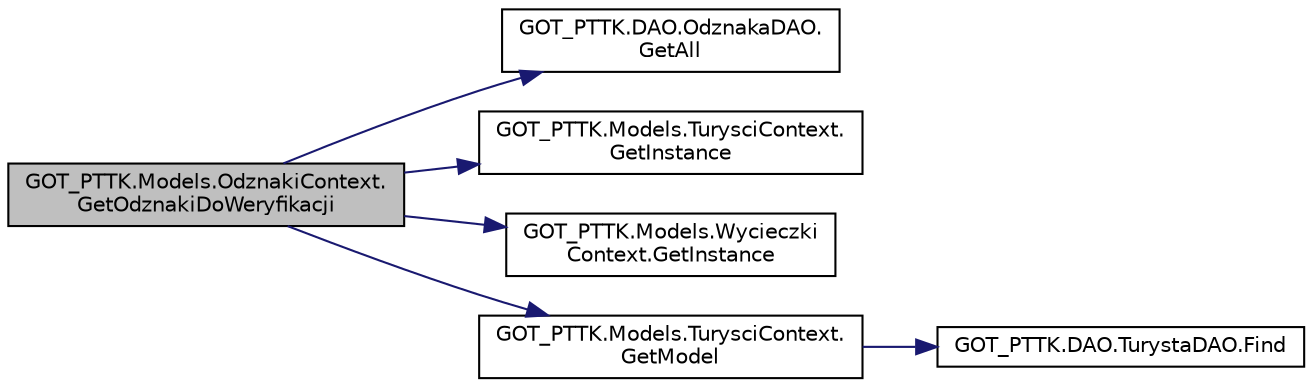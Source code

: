 digraph "GOT_PTTK.Models.OdznakiContext.GetOdznakiDoWeryfikacji"
{
 // INTERACTIVE_SVG=YES
  edge [fontname="Helvetica",fontsize="10",labelfontname="Helvetica",labelfontsize="10"];
  node [fontname="Helvetica",fontsize="10",shape=record];
  rankdir="LR";
  Node21 [label="GOT_PTTK.Models.OdznakiContext.\lGetOdznakiDoWeryfikacji",height=0.2,width=0.4,color="black", fillcolor="grey75", style="filled", fontcolor="black"];
  Node21 -> Node22 [color="midnightblue",fontsize="10",style="solid",fontname="Helvetica"];
  Node22 [label="GOT_PTTK.DAO.OdznakaDAO.\lGetAll",height=0.2,width=0.4,color="black", fillcolor="white", style="filled",URL="$class_g_o_t___p_t_t_k_1_1_d_a_o_1_1_odznaka_d_a_o.html#aaadcceff120a817f2a979a58873a037b"];
  Node21 -> Node23 [color="midnightblue",fontsize="10",style="solid",fontname="Helvetica"];
  Node23 [label="GOT_PTTK.Models.TurysciContext.\lGetInstance",height=0.2,width=0.4,color="black", fillcolor="white", style="filled",URL="$class_g_o_t___p_t_t_k_1_1_models_1_1_turysci_context.html#a976ee508a91989eedc550079534415a9",tooltip="Zwraca instancję klasy - singletonu TurysciContext "];
  Node21 -> Node24 [color="midnightblue",fontsize="10",style="solid",fontname="Helvetica"];
  Node24 [label="GOT_PTTK.Models.Wycieczki\lContext.GetInstance",height=0.2,width=0.4,color="black", fillcolor="white", style="filled",URL="$class_g_o_t___p_t_t_k_1_1_models_1_1_wycieczki_context.html#a66d90717d032d1800ff3309405421704",tooltip="Zwraca instancję klasy - singletonu WycieczkiContext "];
  Node21 -> Node25 [color="midnightblue",fontsize="10",style="solid",fontname="Helvetica"];
  Node25 [label="GOT_PTTK.Models.TurysciContext.\lGetModel",height=0.2,width=0.4,color="black", fillcolor="white", style="filled",URL="$class_g_o_t___p_t_t_k_1_1_models_1_1_turysci_context.html#acd7c72c467dfb5a8c74eb68aab22f0fd",tooltip="Zwraca model turysty o podanym identyfikatorze "];
  Node25 -> Node26 [color="midnightblue",fontsize="10",style="solid",fontname="Helvetica"];
  Node26 [label="GOT_PTTK.DAO.TurystaDAO.Find",height=0.2,width=0.4,color="black", fillcolor="white", style="filled",URL="$class_g_o_t___p_t_t_k_1_1_d_a_o_1_1_turysta_d_a_o.html#ac7050b893194eef19739977d5ef5997c"];
}
